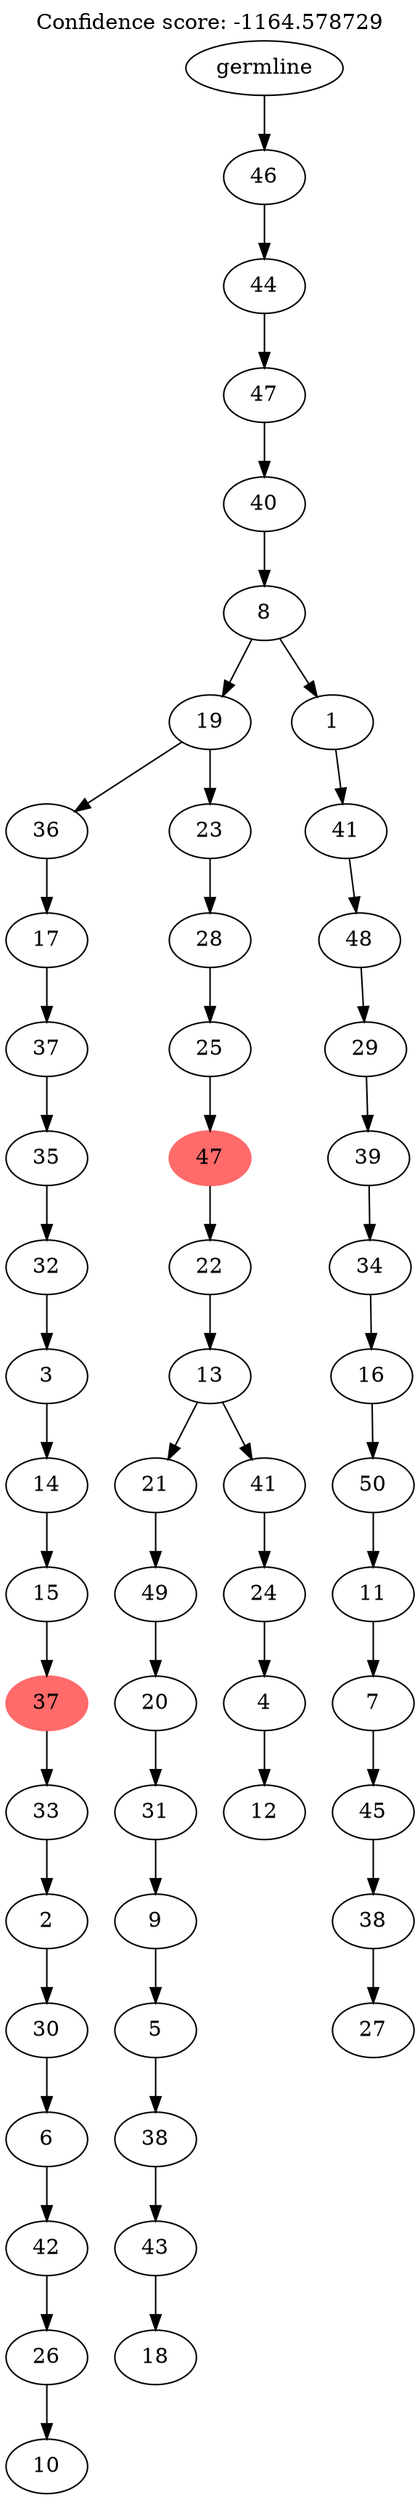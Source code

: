 digraph g {
	"53" -> "54";
	"54" [label="10"];
	"52" -> "53";
	"53" [label="26"];
	"51" -> "52";
	"52" [label="42"];
	"50" -> "51";
	"51" [label="6"];
	"49" -> "50";
	"50" [label="30"];
	"48" -> "49";
	"49" [label="2"];
	"47" -> "48";
	"48" [label="33"];
	"46" -> "47";
	"47" [color=indianred1, style=filled, label="37"];
	"45" -> "46";
	"46" [label="15"];
	"44" -> "45";
	"45" [label="14"];
	"43" -> "44";
	"44" [label="3"];
	"42" -> "43";
	"43" [label="32"];
	"41" -> "42";
	"42" [label="35"];
	"40" -> "41";
	"41" [label="37"];
	"39" -> "40";
	"40" [label="17"];
	"37" -> "38";
	"38" [label="18"];
	"36" -> "37";
	"37" [label="43"];
	"35" -> "36";
	"36" [label="38"];
	"34" -> "35";
	"35" [label="5"];
	"33" -> "34";
	"34" [label="9"];
	"32" -> "33";
	"33" [label="31"];
	"31" -> "32";
	"32" [label="20"];
	"30" -> "31";
	"31" [label="49"];
	"28" -> "29";
	"29" [label="12"];
	"27" -> "28";
	"28" [label="4"];
	"26" -> "27";
	"27" [label="24"];
	"25" -> "26";
	"26" [label="41"];
	"25" -> "30";
	"30" [label="21"];
	"24" -> "25";
	"25" [label="13"];
	"23" -> "24";
	"24" [label="22"];
	"22" -> "23";
	"23" [color=indianred1, style=filled, label="47"];
	"21" -> "22";
	"22" [label="25"];
	"20" -> "21";
	"21" [label="28"];
	"19" -> "20";
	"20" [label="23"];
	"19" -> "39";
	"39" [label="36"];
	"17" -> "18";
	"18" [label="27"];
	"16" -> "17";
	"17" [label="38"];
	"15" -> "16";
	"16" [label="45"];
	"14" -> "15";
	"15" [label="7"];
	"13" -> "14";
	"14" [label="11"];
	"12" -> "13";
	"13" [label="50"];
	"11" -> "12";
	"12" [label="16"];
	"10" -> "11";
	"11" [label="34"];
	"9" -> "10";
	"10" [label="39"];
	"8" -> "9";
	"9" [label="29"];
	"7" -> "8";
	"8" [label="48"];
	"6" -> "7";
	"7" [label="41"];
	"5" -> "6";
	"6" [label="1"];
	"5" -> "19";
	"19" [label="19"];
	"4" -> "5";
	"5" [label="8"];
	"3" -> "4";
	"4" [label="40"];
	"2" -> "3";
	"3" [label="47"];
	"1" -> "2";
	"2" [label="44"];
	"0" -> "1";
	"1" [label="46"];
	"0" [label="germline"];
	labelloc="t";
	label="Confidence score: -1164.578729";
}
